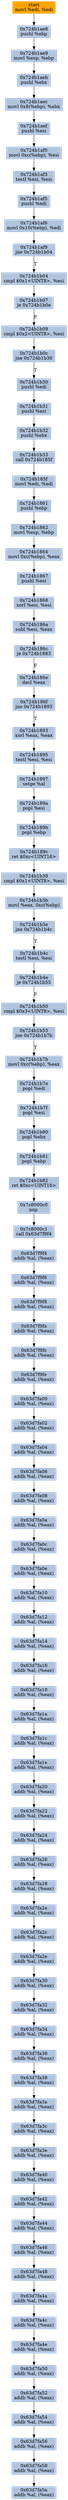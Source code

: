 digraph G {
node[shape=rectangle,style=filled,fillcolor=lightsteelblue,color=lightsteelblue]
bgcolor="transparent"
a0x724b1ae6movl_edi_edi[label="start\nmovl %edi, %edi",color="lightgrey",fillcolor="orange"];
a0x724b1ae8pushl_ebp[label="0x724b1ae8\npushl %ebp"];
a0x724b1ae9movl_esp_ebp[label="0x724b1ae9\nmovl %esp, %ebp"];
a0x724b1aebpushl_ebx[label="0x724b1aeb\npushl %ebx"];
a0x724b1aecmovl_0x8ebp__ebx[label="0x724b1aec\nmovl 0x8(%ebp), %ebx"];
a0x724b1aefpushl_esi[label="0x724b1aef\npushl %esi"];
a0x724b1af0movl_0xcebp__esi[label="0x724b1af0\nmovl 0xc(%ebp), %esi"];
a0x724b1af3testl_esi_esi[label="0x724b1af3\ntestl %esi, %esi"];
a0x724b1af5pushl_edi[label="0x724b1af5\npushl %edi"];
a0x724b1af6movl_0x10ebp__edi[label="0x724b1af6\nmovl 0x10(%ebp), %edi"];
a0x724b1af9jne_0x724b1b04[label="0x724b1af9\njne 0x724b1b04"];
a0x724b1b04cmpl_0x1UINT8_esi[label="0x724b1b04\ncmpl $0x1<UINT8>, %esi"];
a0x724b1b07je_0x724b1b0e[label="0x724b1b07\nje 0x724b1b0e"];
a0x724b1b09cmpl_0x2UINT8_esi[label="0x724b1b09\ncmpl $0x2<UINT8>, %esi"];
a0x724b1b0cjne_0x724b1b30[label="0x724b1b0c\njne 0x724b1b30"];
a0x724b1b30pushl_edi[label="0x724b1b30\npushl %edi"];
a0x724b1b31pushl_esi[label="0x724b1b31\npushl %esi"];
a0x724b1b32pushl_ebx[label="0x724b1b32\npushl %ebx"];
a0x724b1b33call_0x724b185f[label="0x724b1b33\ncall 0x724b185f"];
a0x724b185fmovl_edi_edi[label="0x724b185f\nmovl %edi, %edi"];
a0x724b1861pushl_ebp[label="0x724b1861\npushl %ebp"];
a0x724b1862movl_esp_ebp[label="0x724b1862\nmovl %esp, %ebp"];
a0x724b1864movl_0xcebp__eax[label="0x724b1864\nmovl 0xc(%ebp), %eax"];
a0x724b1867pushl_esi[label="0x724b1867\npushl %esi"];
a0x724b1868xorl_esi_esi[label="0x724b1868\nxorl %esi, %esi"];
a0x724b186asubl_esi_eax[label="0x724b186a\nsubl %esi, %eax"];
a0x724b186cje_0x724b1883[label="0x724b186c\nje 0x724b1883"];
a0x724b186edecl_eax[label="0x724b186e\ndecl %eax"];
a0x724b186fjne_0x724b1893[label="0x724b186f\njne 0x724b1893"];
a0x724b1893xorl_eax_eax[label="0x724b1893\nxorl %eax, %eax"];
a0x724b1895testl_esi_esi[label="0x724b1895\ntestl %esi, %esi"];
a0x724b1897setge_al[label="0x724b1897\nsetge %al"];
a0x724b189apopl_esi[label="0x724b189a\npopl %esi"];
a0x724b189bpopl_ebp[label="0x724b189b\npopl %ebp"];
a0x724b189cret_0xcUINT16[label="0x724b189c\nret $0xc<UINT16>"];
a0x724b1b38cmpl_0x1UINT8_esi[label="0x724b1b38\ncmpl $0x1<UINT8>, %esi"];
a0x724b1b3bmovl_eax_0xcebp_[label="0x724b1b3b\nmovl %eax, 0xc(%ebp)"];
a0x724b1b3ejne_0x724b1b4c[label="0x724b1b3e\njne 0x724b1b4c"];
a0x724b1b4ctestl_esi_esi[label="0x724b1b4c\ntestl %esi, %esi"];
a0x724b1b4eje_0x724b1b55[label="0x724b1b4e\nje 0x724b1b55"];
a0x724b1b50cmpl_0x3UINT8_esi[label="0x724b1b50\ncmpl $0x3<UINT8>, %esi"];
a0x724b1b53jne_0x724b1b7b[label="0x724b1b53\njne 0x724b1b7b"];
a0x724b1b7bmovl_0xcebp__eax[label="0x724b1b7b\nmovl 0xc(%ebp), %eax"];
a0x724b1b7epopl_edi[label="0x724b1b7e\npopl %edi"];
a0x724b1b7fpopl_esi[label="0x724b1b7f\npopl %esi"];
a0x724b1b80popl_ebx[label="0x724b1b80\npopl %ebx"];
a0x724b1b81popl_ebp[label="0x724b1b81\npopl %ebp"];
a0x724b1b82ret_0xcUINT16[label="0x724b1b82\nret $0xc<UINT16>"];
a0x7c8000c0nop_[label="0x7c8000c0\nnop "];
a0x7c8000c1call_0x63d7f9f4[label="0x7c8000c1\ncall 0x63d7f9f4"];
a0x63d7f9f4addb_al_eax_[label="0x63d7f9f4\naddb %al, (%eax)"];
a0x63d7f9f6addb_al_eax_[label="0x63d7f9f6\naddb %al, (%eax)"];
a0x63d7f9f8addb_al_eax_[label="0x63d7f9f8\naddb %al, (%eax)"];
a0x63d7f9faaddb_al_eax_[label="0x63d7f9fa\naddb %al, (%eax)"];
a0x63d7f9fcaddb_al_eax_[label="0x63d7f9fc\naddb %al, (%eax)"];
a0x63d7f9feaddb_al_eax_[label="0x63d7f9fe\naddb %al, (%eax)"];
a0x63d7fa00addb_al_eax_[label="0x63d7fa00\naddb %al, (%eax)"];
a0x63d7fa02addb_al_eax_[label="0x63d7fa02\naddb %al, (%eax)"];
a0x63d7fa04addb_al_eax_[label="0x63d7fa04\naddb %al, (%eax)"];
a0x63d7fa06addb_al_eax_[label="0x63d7fa06\naddb %al, (%eax)"];
a0x63d7fa08addb_al_eax_[label="0x63d7fa08\naddb %al, (%eax)"];
a0x63d7fa0aaddb_al_eax_[label="0x63d7fa0a\naddb %al, (%eax)"];
a0x63d7fa0caddb_al_eax_[label="0x63d7fa0c\naddb %al, (%eax)"];
a0x63d7fa0eaddb_al_eax_[label="0x63d7fa0e\naddb %al, (%eax)"];
a0x63d7fa10addb_al_eax_[label="0x63d7fa10\naddb %al, (%eax)"];
a0x63d7fa12addb_al_eax_[label="0x63d7fa12\naddb %al, (%eax)"];
a0x63d7fa14addb_al_eax_[label="0x63d7fa14\naddb %al, (%eax)"];
a0x63d7fa16addb_al_eax_[label="0x63d7fa16\naddb %al, (%eax)"];
a0x63d7fa18addb_al_eax_[label="0x63d7fa18\naddb %al, (%eax)"];
a0x63d7fa1aaddb_al_eax_[label="0x63d7fa1a\naddb %al, (%eax)"];
a0x63d7fa1caddb_al_eax_[label="0x63d7fa1c\naddb %al, (%eax)"];
a0x63d7fa1eaddb_al_eax_[label="0x63d7fa1e\naddb %al, (%eax)"];
a0x63d7fa20addb_al_eax_[label="0x63d7fa20\naddb %al, (%eax)"];
a0x63d7fa22addb_al_eax_[label="0x63d7fa22\naddb %al, (%eax)"];
a0x63d7fa24addb_al_eax_[label="0x63d7fa24\naddb %al, (%eax)"];
a0x63d7fa26addb_al_eax_[label="0x63d7fa26\naddb %al, (%eax)"];
a0x63d7fa28addb_al_eax_[label="0x63d7fa28\naddb %al, (%eax)"];
a0x63d7fa2aaddb_al_eax_[label="0x63d7fa2a\naddb %al, (%eax)"];
a0x63d7fa2caddb_al_eax_[label="0x63d7fa2c\naddb %al, (%eax)"];
a0x63d7fa2eaddb_al_eax_[label="0x63d7fa2e\naddb %al, (%eax)"];
a0x63d7fa30addb_al_eax_[label="0x63d7fa30\naddb %al, (%eax)"];
a0x63d7fa32addb_al_eax_[label="0x63d7fa32\naddb %al, (%eax)"];
a0x63d7fa34addb_al_eax_[label="0x63d7fa34\naddb %al, (%eax)"];
a0x63d7fa36addb_al_eax_[label="0x63d7fa36\naddb %al, (%eax)"];
a0x63d7fa38addb_al_eax_[label="0x63d7fa38\naddb %al, (%eax)"];
a0x63d7fa3aaddb_al_eax_[label="0x63d7fa3a\naddb %al, (%eax)"];
a0x63d7fa3caddb_al_eax_[label="0x63d7fa3c\naddb %al, (%eax)"];
a0x63d7fa3eaddb_al_eax_[label="0x63d7fa3e\naddb %al, (%eax)"];
a0x63d7fa40addb_al_eax_[label="0x63d7fa40\naddb %al, (%eax)"];
a0x63d7fa42addb_al_eax_[label="0x63d7fa42\naddb %al, (%eax)"];
a0x63d7fa44addb_al_eax_[label="0x63d7fa44\naddb %al, (%eax)"];
a0x63d7fa46addb_al_eax_[label="0x63d7fa46\naddb %al, (%eax)"];
a0x63d7fa48addb_al_eax_[label="0x63d7fa48\naddb %al, (%eax)"];
a0x63d7fa4aaddb_al_eax_[label="0x63d7fa4a\naddb %al, (%eax)"];
a0x63d7fa4caddb_al_eax_[label="0x63d7fa4c\naddb %al, (%eax)"];
a0x63d7fa4eaddb_al_eax_[label="0x63d7fa4e\naddb %al, (%eax)"];
a0x63d7fa50addb_al_eax_[label="0x63d7fa50\naddb %al, (%eax)"];
a0x63d7fa52addb_al_eax_[label="0x63d7fa52\naddb %al, (%eax)"];
a0x63d7fa54addb_al_eax_[label="0x63d7fa54\naddb %al, (%eax)"];
a0x63d7fa56addb_al_eax_[label="0x63d7fa56\naddb %al, (%eax)"];
a0x63d7fa58addb_al_eax_[label="0x63d7fa58\naddb %al, (%eax)"];
a0x63d7fa5aaddb_al_eax_[label="0x63d7fa5a\naddb %al, (%eax)"];
a0x724b1ae6movl_edi_edi -> a0x724b1ae8pushl_ebp [color="#000000"];
a0x724b1ae8pushl_ebp -> a0x724b1ae9movl_esp_ebp [color="#000000"];
a0x724b1ae9movl_esp_ebp -> a0x724b1aebpushl_ebx [color="#000000"];
a0x724b1aebpushl_ebx -> a0x724b1aecmovl_0x8ebp__ebx [color="#000000"];
a0x724b1aecmovl_0x8ebp__ebx -> a0x724b1aefpushl_esi [color="#000000"];
a0x724b1aefpushl_esi -> a0x724b1af0movl_0xcebp__esi [color="#000000"];
a0x724b1af0movl_0xcebp__esi -> a0x724b1af3testl_esi_esi [color="#000000"];
a0x724b1af3testl_esi_esi -> a0x724b1af5pushl_edi [color="#000000"];
a0x724b1af5pushl_edi -> a0x724b1af6movl_0x10ebp__edi [color="#000000"];
a0x724b1af6movl_0x10ebp__edi -> a0x724b1af9jne_0x724b1b04 [color="#000000"];
a0x724b1af9jne_0x724b1b04 -> a0x724b1b04cmpl_0x1UINT8_esi [color="#000000",label="T"];
a0x724b1b04cmpl_0x1UINT8_esi -> a0x724b1b07je_0x724b1b0e [color="#000000"];
a0x724b1b07je_0x724b1b0e -> a0x724b1b09cmpl_0x2UINT8_esi [color="#000000",label="F"];
a0x724b1b09cmpl_0x2UINT8_esi -> a0x724b1b0cjne_0x724b1b30 [color="#000000"];
a0x724b1b0cjne_0x724b1b30 -> a0x724b1b30pushl_edi [color="#000000",label="T"];
a0x724b1b30pushl_edi -> a0x724b1b31pushl_esi [color="#000000"];
a0x724b1b31pushl_esi -> a0x724b1b32pushl_ebx [color="#000000"];
a0x724b1b32pushl_ebx -> a0x724b1b33call_0x724b185f [color="#000000"];
a0x724b1b33call_0x724b185f -> a0x724b185fmovl_edi_edi [color="#000000"];
a0x724b185fmovl_edi_edi -> a0x724b1861pushl_ebp [color="#000000"];
a0x724b1861pushl_ebp -> a0x724b1862movl_esp_ebp [color="#000000"];
a0x724b1862movl_esp_ebp -> a0x724b1864movl_0xcebp__eax [color="#000000"];
a0x724b1864movl_0xcebp__eax -> a0x724b1867pushl_esi [color="#000000"];
a0x724b1867pushl_esi -> a0x724b1868xorl_esi_esi [color="#000000"];
a0x724b1868xorl_esi_esi -> a0x724b186asubl_esi_eax [color="#000000"];
a0x724b186asubl_esi_eax -> a0x724b186cje_0x724b1883 [color="#000000"];
a0x724b186cje_0x724b1883 -> a0x724b186edecl_eax [color="#000000",label="F"];
a0x724b186edecl_eax -> a0x724b186fjne_0x724b1893 [color="#000000"];
a0x724b186fjne_0x724b1893 -> a0x724b1893xorl_eax_eax [color="#000000",label="T"];
a0x724b1893xorl_eax_eax -> a0x724b1895testl_esi_esi [color="#000000"];
a0x724b1895testl_esi_esi -> a0x724b1897setge_al [color="#000000"];
a0x724b1897setge_al -> a0x724b189apopl_esi [color="#000000"];
a0x724b189apopl_esi -> a0x724b189bpopl_ebp [color="#000000"];
a0x724b189bpopl_ebp -> a0x724b189cret_0xcUINT16 [color="#000000"];
a0x724b189cret_0xcUINT16 -> a0x724b1b38cmpl_0x1UINT8_esi [color="#000000"];
a0x724b1b38cmpl_0x1UINT8_esi -> a0x724b1b3bmovl_eax_0xcebp_ [color="#000000"];
a0x724b1b3bmovl_eax_0xcebp_ -> a0x724b1b3ejne_0x724b1b4c [color="#000000"];
a0x724b1b3ejne_0x724b1b4c -> a0x724b1b4ctestl_esi_esi [color="#000000",label="T"];
a0x724b1b4ctestl_esi_esi -> a0x724b1b4eje_0x724b1b55 [color="#000000"];
a0x724b1b4eje_0x724b1b55 -> a0x724b1b50cmpl_0x3UINT8_esi [color="#000000",label="F"];
a0x724b1b50cmpl_0x3UINT8_esi -> a0x724b1b53jne_0x724b1b7b [color="#000000"];
a0x724b1b53jne_0x724b1b7b -> a0x724b1b7bmovl_0xcebp__eax [color="#000000",label="T"];
a0x724b1b7bmovl_0xcebp__eax -> a0x724b1b7epopl_edi [color="#000000"];
a0x724b1b7epopl_edi -> a0x724b1b7fpopl_esi [color="#000000"];
a0x724b1b7fpopl_esi -> a0x724b1b80popl_ebx [color="#000000"];
a0x724b1b80popl_ebx -> a0x724b1b81popl_ebp [color="#000000"];
a0x724b1b81popl_ebp -> a0x724b1b82ret_0xcUINT16 [color="#000000"];
a0x724b1b82ret_0xcUINT16 -> a0x7c8000c0nop_ [color="#000000"];
a0x7c8000c0nop_ -> a0x7c8000c1call_0x63d7f9f4 [color="#000000"];
a0x7c8000c1call_0x63d7f9f4 -> a0x63d7f9f4addb_al_eax_ [color="#000000"];
a0x63d7f9f4addb_al_eax_ -> a0x63d7f9f6addb_al_eax_ [color="#000000"];
a0x63d7f9f6addb_al_eax_ -> a0x63d7f9f8addb_al_eax_ [color="#000000"];
a0x63d7f9f8addb_al_eax_ -> a0x63d7f9faaddb_al_eax_ [color="#000000"];
a0x63d7f9faaddb_al_eax_ -> a0x63d7f9fcaddb_al_eax_ [color="#000000"];
a0x63d7f9fcaddb_al_eax_ -> a0x63d7f9feaddb_al_eax_ [color="#000000"];
a0x63d7f9feaddb_al_eax_ -> a0x63d7fa00addb_al_eax_ [color="#000000"];
a0x63d7fa00addb_al_eax_ -> a0x63d7fa02addb_al_eax_ [color="#000000"];
a0x63d7fa02addb_al_eax_ -> a0x63d7fa04addb_al_eax_ [color="#000000"];
a0x63d7fa04addb_al_eax_ -> a0x63d7fa06addb_al_eax_ [color="#000000"];
a0x63d7fa06addb_al_eax_ -> a0x63d7fa08addb_al_eax_ [color="#000000"];
a0x63d7fa08addb_al_eax_ -> a0x63d7fa0aaddb_al_eax_ [color="#000000"];
a0x63d7fa0aaddb_al_eax_ -> a0x63d7fa0caddb_al_eax_ [color="#000000"];
a0x63d7fa0caddb_al_eax_ -> a0x63d7fa0eaddb_al_eax_ [color="#000000"];
a0x63d7fa0eaddb_al_eax_ -> a0x63d7fa10addb_al_eax_ [color="#000000"];
a0x63d7fa10addb_al_eax_ -> a0x63d7fa12addb_al_eax_ [color="#000000"];
a0x63d7fa12addb_al_eax_ -> a0x63d7fa14addb_al_eax_ [color="#000000"];
a0x63d7fa14addb_al_eax_ -> a0x63d7fa16addb_al_eax_ [color="#000000"];
a0x63d7fa16addb_al_eax_ -> a0x63d7fa18addb_al_eax_ [color="#000000"];
a0x63d7fa18addb_al_eax_ -> a0x63d7fa1aaddb_al_eax_ [color="#000000"];
a0x63d7fa1aaddb_al_eax_ -> a0x63d7fa1caddb_al_eax_ [color="#000000"];
a0x63d7fa1caddb_al_eax_ -> a0x63d7fa1eaddb_al_eax_ [color="#000000"];
a0x63d7fa1eaddb_al_eax_ -> a0x63d7fa20addb_al_eax_ [color="#000000"];
a0x63d7fa20addb_al_eax_ -> a0x63d7fa22addb_al_eax_ [color="#000000"];
a0x63d7fa22addb_al_eax_ -> a0x63d7fa24addb_al_eax_ [color="#000000"];
a0x63d7fa24addb_al_eax_ -> a0x63d7fa26addb_al_eax_ [color="#000000"];
a0x63d7fa26addb_al_eax_ -> a0x63d7fa28addb_al_eax_ [color="#000000"];
a0x63d7fa28addb_al_eax_ -> a0x63d7fa2aaddb_al_eax_ [color="#000000"];
a0x63d7fa2aaddb_al_eax_ -> a0x63d7fa2caddb_al_eax_ [color="#000000"];
a0x63d7fa2caddb_al_eax_ -> a0x63d7fa2eaddb_al_eax_ [color="#000000"];
a0x63d7fa2eaddb_al_eax_ -> a0x63d7fa30addb_al_eax_ [color="#000000"];
a0x63d7fa30addb_al_eax_ -> a0x63d7fa32addb_al_eax_ [color="#000000"];
a0x63d7fa32addb_al_eax_ -> a0x63d7fa34addb_al_eax_ [color="#000000"];
a0x63d7fa34addb_al_eax_ -> a0x63d7fa36addb_al_eax_ [color="#000000"];
a0x63d7fa36addb_al_eax_ -> a0x63d7fa38addb_al_eax_ [color="#000000"];
a0x63d7fa38addb_al_eax_ -> a0x63d7fa3aaddb_al_eax_ [color="#000000"];
a0x63d7fa3aaddb_al_eax_ -> a0x63d7fa3caddb_al_eax_ [color="#000000"];
a0x63d7fa3caddb_al_eax_ -> a0x63d7fa3eaddb_al_eax_ [color="#000000"];
a0x63d7fa3eaddb_al_eax_ -> a0x63d7fa40addb_al_eax_ [color="#000000"];
a0x63d7fa40addb_al_eax_ -> a0x63d7fa42addb_al_eax_ [color="#000000"];
a0x63d7fa42addb_al_eax_ -> a0x63d7fa44addb_al_eax_ [color="#000000"];
a0x63d7fa44addb_al_eax_ -> a0x63d7fa46addb_al_eax_ [color="#000000"];
a0x63d7fa46addb_al_eax_ -> a0x63d7fa48addb_al_eax_ [color="#000000"];
a0x63d7fa48addb_al_eax_ -> a0x63d7fa4aaddb_al_eax_ [color="#000000"];
a0x63d7fa4aaddb_al_eax_ -> a0x63d7fa4caddb_al_eax_ [color="#000000"];
a0x63d7fa4caddb_al_eax_ -> a0x63d7fa4eaddb_al_eax_ [color="#000000"];
a0x63d7fa4eaddb_al_eax_ -> a0x63d7fa50addb_al_eax_ [color="#000000"];
a0x63d7fa50addb_al_eax_ -> a0x63d7fa52addb_al_eax_ [color="#000000"];
a0x63d7fa52addb_al_eax_ -> a0x63d7fa54addb_al_eax_ [color="#000000"];
a0x63d7fa54addb_al_eax_ -> a0x63d7fa56addb_al_eax_ [color="#000000"];
a0x63d7fa56addb_al_eax_ -> a0x63d7fa58addb_al_eax_ [color="#000000"];
a0x63d7fa58addb_al_eax_ -> a0x63d7fa5aaddb_al_eax_ [color="#000000"];
}
